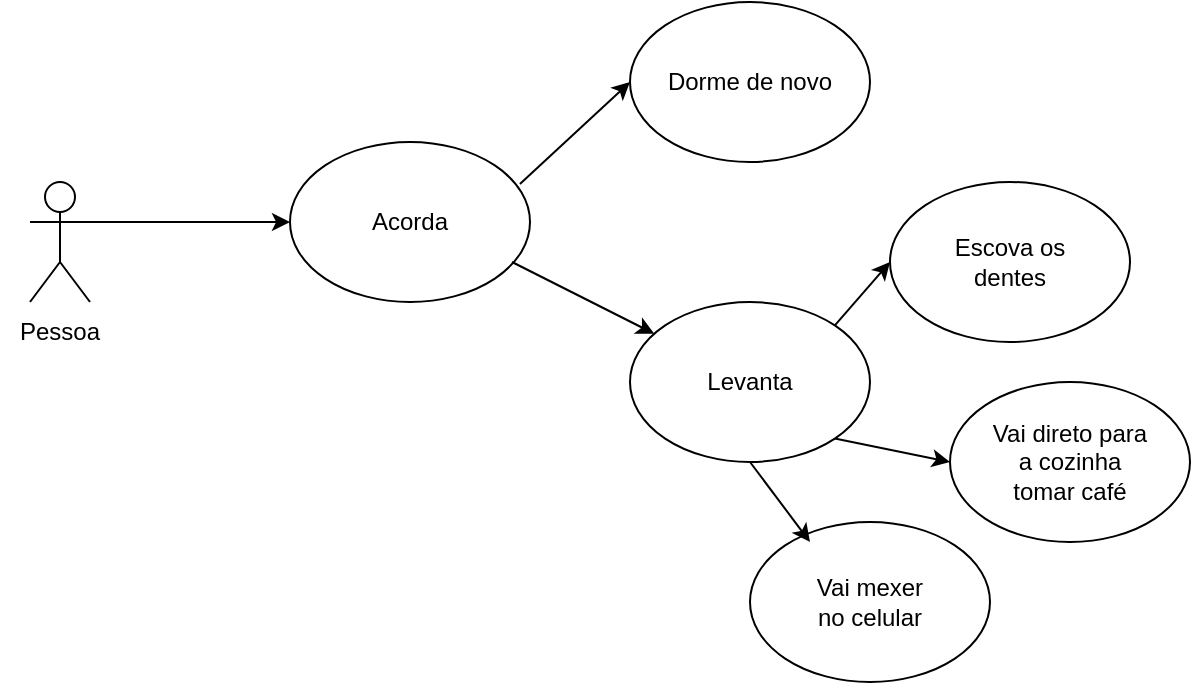 <mxfile version="22.1.0" type="github">
  <diagram name="Página-1" id="NbK1GpKf-SiHrRZp9x5L">
    <mxGraphModel dx="1114" dy="588" grid="1" gridSize="10" guides="1" tooltips="1" connect="1" arrows="1" fold="1" page="1" pageScale="1" pageWidth="827" pageHeight="1169" math="0" shadow="0">
      <root>
        <mxCell id="0" />
        <mxCell id="1" parent="0" />
        <mxCell id="B0RsAnY1F5oWycvkUusj-1" value="" style="shape=umlActor;verticalLabelPosition=bottom;verticalAlign=top;html=1;outlineConnect=0;" vertex="1" parent="1">
          <mxGeometry x="100" y="260" width="30" height="60" as="geometry" />
        </mxCell>
        <mxCell id="B0RsAnY1F5oWycvkUusj-4" value="Pessoa" style="text;html=1;strokeColor=none;fillColor=none;align=center;verticalAlign=middle;whiteSpace=wrap;rounded=0;" vertex="1" parent="1">
          <mxGeometry x="85" y="320" width="60" height="30" as="geometry" />
        </mxCell>
        <mxCell id="B0RsAnY1F5oWycvkUusj-8" value="" style="endArrow=classic;html=1;rounded=0;exitX=1;exitY=0.333;exitDx=0;exitDy=0;exitPerimeter=0;" edge="1" parent="1" source="B0RsAnY1F5oWycvkUusj-1">
          <mxGeometry width="50" height="50" relative="1" as="geometry">
            <mxPoint x="390" y="330" as="sourcePoint" />
            <mxPoint x="230" y="280" as="targetPoint" />
          </mxGeometry>
        </mxCell>
        <mxCell id="B0RsAnY1F5oWycvkUusj-9" value="Acorda" style="ellipse;whiteSpace=wrap;html=1;" vertex="1" parent="1">
          <mxGeometry x="230" y="240" width="120" height="80" as="geometry" />
        </mxCell>
        <mxCell id="B0RsAnY1F5oWycvkUusj-10" value="" style="endArrow=classic;html=1;rounded=0;exitX=0.958;exitY=0.263;exitDx=0;exitDy=0;exitPerimeter=0;entryX=0;entryY=0.5;entryDx=0;entryDy=0;" edge="1" parent="1" source="B0RsAnY1F5oWycvkUusj-9" target="B0RsAnY1F5oWycvkUusj-12">
          <mxGeometry width="50" height="50" relative="1" as="geometry">
            <mxPoint x="350" y="270" as="sourcePoint" />
            <mxPoint x="410" y="220" as="targetPoint" />
          </mxGeometry>
        </mxCell>
        <mxCell id="B0RsAnY1F5oWycvkUusj-11" value="" style="endArrow=classic;html=1;rounded=0;exitX=0.925;exitY=0.75;exitDx=0;exitDy=0;exitPerimeter=0;" edge="1" parent="1" source="B0RsAnY1F5oWycvkUusj-9" target="B0RsAnY1F5oWycvkUusj-13">
          <mxGeometry width="50" height="50" relative="1" as="geometry">
            <mxPoint x="390" y="330" as="sourcePoint" />
            <mxPoint x="390" y="340" as="targetPoint" />
          </mxGeometry>
        </mxCell>
        <mxCell id="B0RsAnY1F5oWycvkUusj-12" value="Dorme de novo" style="ellipse;whiteSpace=wrap;html=1;" vertex="1" parent="1">
          <mxGeometry x="400" y="170" width="120" height="80" as="geometry" />
        </mxCell>
        <mxCell id="B0RsAnY1F5oWycvkUusj-13" value="Levanta" style="ellipse;whiteSpace=wrap;html=1;" vertex="1" parent="1">
          <mxGeometry x="400" y="320" width="120" height="80" as="geometry" />
        </mxCell>
        <mxCell id="B0RsAnY1F5oWycvkUusj-14" value="" style="ellipse;whiteSpace=wrap;html=1;" vertex="1" parent="1">
          <mxGeometry x="530" y="260" width="120" height="80" as="geometry" />
        </mxCell>
        <mxCell id="B0RsAnY1F5oWycvkUusj-15" value="" style="ellipse;whiteSpace=wrap;html=1;" vertex="1" parent="1">
          <mxGeometry x="560" y="360" width="120" height="80" as="geometry" />
        </mxCell>
        <mxCell id="B0RsAnY1F5oWycvkUusj-16" value="" style="ellipse;whiteSpace=wrap;html=1;" vertex="1" parent="1">
          <mxGeometry x="460" y="430" width="120" height="80" as="geometry" />
        </mxCell>
        <mxCell id="B0RsAnY1F5oWycvkUusj-19" value="" style="endArrow=classic;html=1;rounded=0;exitX=1;exitY=0;exitDx=0;exitDy=0;entryX=0;entryY=0.5;entryDx=0;entryDy=0;" edge="1" parent="1" source="B0RsAnY1F5oWycvkUusj-13" target="B0RsAnY1F5oWycvkUusj-14">
          <mxGeometry width="50" height="50" relative="1" as="geometry">
            <mxPoint x="390" y="330" as="sourcePoint" />
            <mxPoint x="440" y="280" as="targetPoint" />
          </mxGeometry>
        </mxCell>
        <mxCell id="B0RsAnY1F5oWycvkUusj-20" value="" style="endArrow=classic;html=1;rounded=0;exitX=1;exitY=1;exitDx=0;exitDy=0;entryX=0;entryY=0.5;entryDx=0;entryDy=0;" edge="1" parent="1" source="B0RsAnY1F5oWycvkUusj-13" target="B0RsAnY1F5oWycvkUusj-15">
          <mxGeometry width="50" height="50" relative="1" as="geometry">
            <mxPoint x="390" y="330" as="sourcePoint" />
            <mxPoint x="440" y="280" as="targetPoint" />
          </mxGeometry>
        </mxCell>
        <mxCell id="B0RsAnY1F5oWycvkUusj-21" value="" style="endArrow=classic;html=1;rounded=0;exitX=0.5;exitY=1;exitDx=0;exitDy=0;entryX=0.25;entryY=0.125;entryDx=0;entryDy=0;entryPerimeter=0;" edge="1" parent="1" source="B0RsAnY1F5oWycvkUusj-13" target="B0RsAnY1F5oWycvkUusj-16">
          <mxGeometry width="50" height="50" relative="1" as="geometry">
            <mxPoint x="390" y="330" as="sourcePoint" />
            <mxPoint x="440" y="280" as="targetPoint" />
          </mxGeometry>
        </mxCell>
        <mxCell id="B0RsAnY1F5oWycvkUusj-22" value="Vai direto para a cozinha tomar café" style="text;html=1;strokeColor=none;fillColor=none;align=center;verticalAlign=middle;whiteSpace=wrap;rounded=0;" vertex="1" parent="1">
          <mxGeometry x="580" y="385" width="80" height="30" as="geometry" />
        </mxCell>
        <mxCell id="B0RsAnY1F5oWycvkUusj-23" value="Escova os dentes" style="text;html=1;strokeColor=none;fillColor=none;align=center;verticalAlign=middle;whiteSpace=wrap;rounded=0;" vertex="1" parent="1">
          <mxGeometry x="560" y="285" width="60" height="30" as="geometry" />
        </mxCell>
        <mxCell id="B0RsAnY1F5oWycvkUusj-25" value="Vai mexer no celular" style="text;html=1;strokeColor=none;fillColor=none;align=center;verticalAlign=middle;whiteSpace=wrap;rounded=0;" vertex="1" parent="1">
          <mxGeometry x="490" y="455" width="60" height="30" as="geometry" />
        </mxCell>
      </root>
    </mxGraphModel>
  </diagram>
</mxfile>
